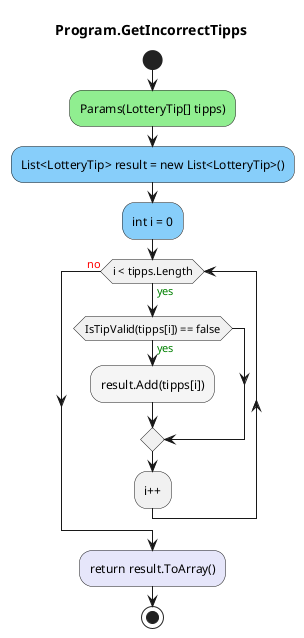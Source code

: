 @startuml Program.GetIncorrectTipps
title Program.GetIncorrectTipps
start
#LightGreen:Params(LotteryTip[] tipps);
#LightSkyBlue:List<LotteryTip> result = new List<LotteryTip>();
#LightSkyBlue:int i = 0;
while (i < tipps.Length) is (<color:green>yes)
    if (IsTipValid(tipps[i]) == false) then (<color:green>yes)
        #WhiteSmoke:result.Add(tipps[i]);
    endif
:i++;
endwhile (<color:red>no)
#Lavender:return result.ToArray();
stop
@enduml
